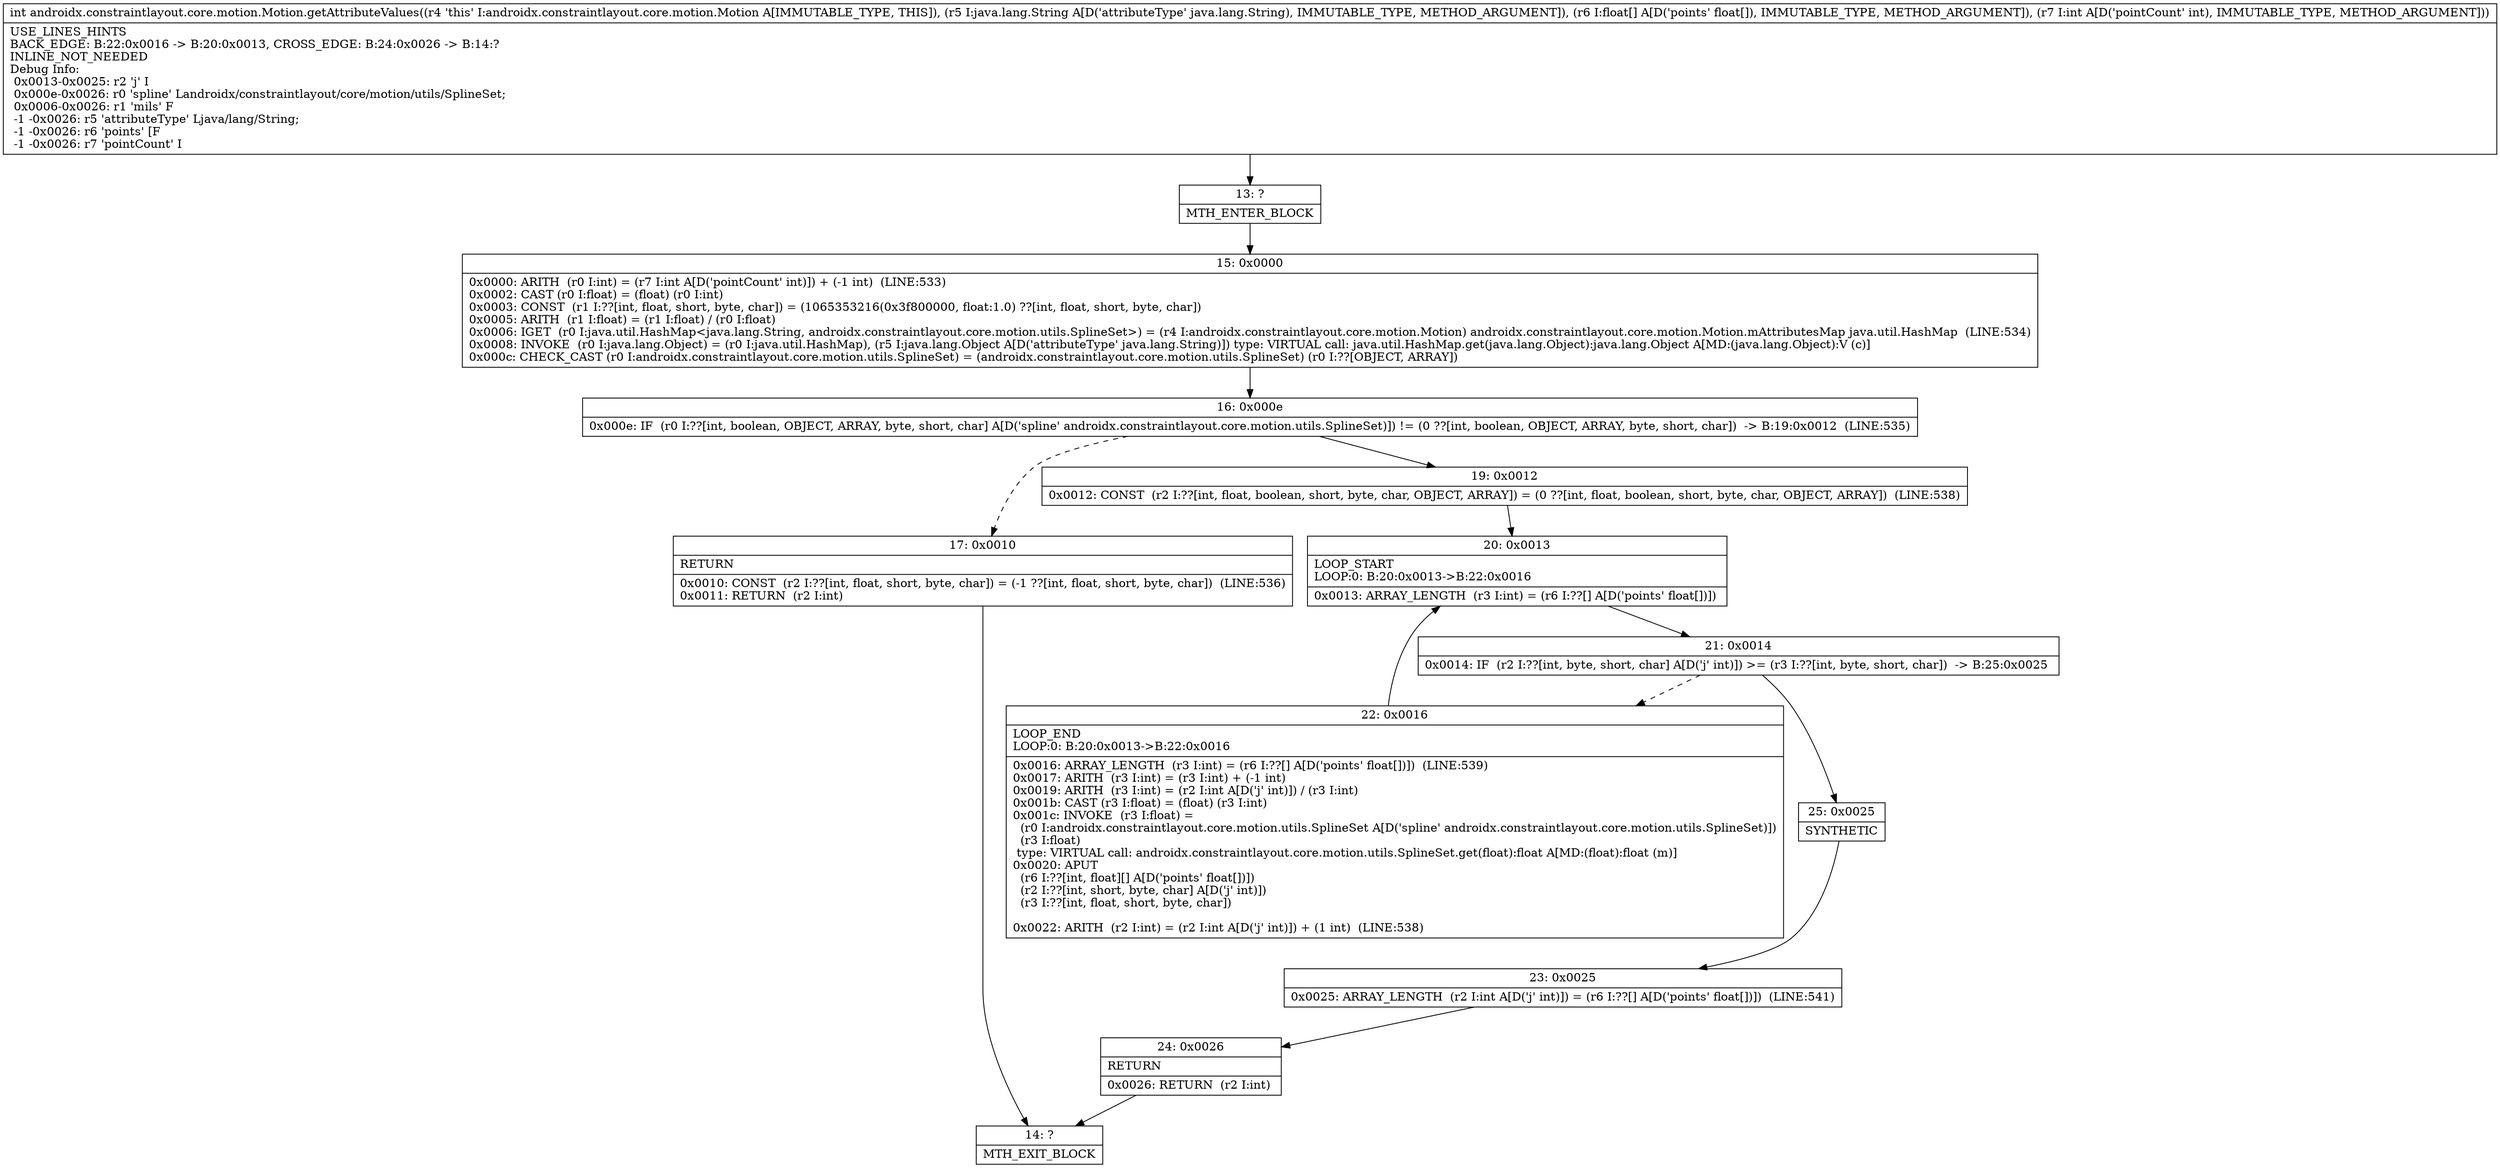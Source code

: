 digraph "CFG forandroidx.constraintlayout.core.motion.Motion.getAttributeValues(Ljava\/lang\/String;[FI)I" {
Node_13 [shape=record,label="{13\:\ ?|MTH_ENTER_BLOCK\l}"];
Node_15 [shape=record,label="{15\:\ 0x0000|0x0000: ARITH  (r0 I:int) = (r7 I:int A[D('pointCount' int)]) + (\-1 int)  (LINE:533)\l0x0002: CAST (r0 I:float) = (float) (r0 I:int) \l0x0003: CONST  (r1 I:??[int, float, short, byte, char]) = (1065353216(0x3f800000, float:1.0) ??[int, float, short, byte, char]) \l0x0005: ARITH  (r1 I:float) = (r1 I:float) \/ (r0 I:float) \l0x0006: IGET  (r0 I:java.util.HashMap\<java.lang.String, androidx.constraintlayout.core.motion.utils.SplineSet\>) = (r4 I:androidx.constraintlayout.core.motion.Motion) androidx.constraintlayout.core.motion.Motion.mAttributesMap java.util.HashMap  (LINE:534)\l0x0008: INVOKE  (r0 I:java.lang.Object) = (r0 I:java.util.HashMap), (r5 I:java.lang.Object A[D('attributeType' java.lang.String)]) type: VIRTUAL call: java.util.HashMap.get(java.lang.Object):java.lang.Object A[MD:(java.lang.Object):V (c)]\l0x000c: CHECK_CAST (r0 I:androidx.constraintlayout.core.motion.utils.SplineSet) = (androidx.constraintlayout.core.motion.utils.SplineSet) (r0 I:??[OBJECT, ARRAY]) \l}"];
Node_16 [shape=record,label="{16\:\ 0x000e|0x000e: IF  (r0 I:??[int, boolean, OBJECT, ARRAY, byte, short, char] A[D('spline' androidx.constraintlayout.core.motion.utils.SplineSet)]) != (0 ??[int, boolean, OBJECT, ARRAY, byte, short, char])  \-\> B:19:0x0012  (LINE:535)\l}"];
Node_17 [shape=record,label="{17\:\ 0x0010|RETURN\l|0x0010: CONST  (r2 I:??[int, float, short, byte, char]) = (\-1 ??[int, float, short, byte, char])  (LINE:536)\l0x0011: RETURN  (r2 I:int) \l}"];
Node_14 [shape=record,label="{14\:\ ?|MTH_EXIT_BLOCK\l}"];
Node_19 [shape=record,label="{19\:\ 0x0012|0x0012: CONST  (r2 I:??[int, float, boolean, short, byte, char, OBJECT, ARRAY]) = (0 ??[int, float, boolean, short, byte, char, OBJECT, ARRAY])  (LINE:538)\l}"];
Node_20 [shape=record,label="{20\:\ 0x0013|LOOP_START\lLOOP:0: B:20:0x0013\-\>B:22:0x0016\l|0x0013: ARRAY_LENGTH  (r3 I:int) = (r6 I:??[] A[D('points' float[])]) \l}"];
Node_21 [shape=record,label="{21\:\ 0x0014|0x0014: IF  (r2 I:??[int, byte, short, char] A[D('j' int)]) \>= (r3 I:??[int, byte, short, char])  \-\> B:25:0x0025 \l}"];
Node_22 [shape=record,label="{22\:\ 0x0016|LOOP_END\lLOOP:0: B:20:0x0013\-\>B:22:0x0016\l|0x0016: ARRAY_LENGTH  (r3 I:int) = (r6 I:??[] A[D('points' float[])])  (LINE:539)\l0x0017: ARITH  (r3 I:int) = (r3 I:int) + (\-1 int) \l0x0019: ARITH  (r3 I:int) = (r2 I:int A[D('j' int)]) \/ (r3 I:int) \l0x001b: CAST (r3 I:float) = (float) (r3 I:int) \l0x001c: INVOKE  (r3 I:float) = \l  (r0 I:androidx.constraintlayout.core.motion.utils.SplineSet A[D('spline' androidx.constraintlayout.core.motion.utils.SplineSet)])\l  (r3 I:float)\l type: VIRTUAL call: androidx.constraintlayout.core.motion.utils.SplineSet.get(float):float A[MD:(float):float (m)]\l0x0020: APUT  \l  (r6 I:??[int, float][] A[D('points' float[])])\l  (r2 I:??[int, short, byte, char] A[D('j' int)])\l  (r3 I:??[int, float, short, byte, char])\l \l0x0022: ARITH  (r2 I:int) = (r2 I:int A[D('j' int)]) + (1 int)  (LINE:538)\l}"];
Node_25 [shape=record,label="{25\:\ 0x0025|SYNTHETIC\l}"];
Node_23 [shape=record,label="{23\:\ 0x0025|0x0025: ARRAY_LENGTH  (r2 I:int A[D('j' int)]) = (r6 I:??[] A[D('points' float[])])  (LINE:541)\l}"];
Node_24 [shape=record,label="{24\:\ 0x0026|RETURN\l|0x0026: RETURN  (r2 I:int) \l}"];
MethodNode[shape=record,label="{int androidx.constraintlayout.core.motion.Motion.getAttributeValues((r4 'this' I:androidx.constraintlayout.core.motion.Motion A[IMMUTABLE_TYPE, THIS]), (r5 I:java.lang.String A[D('attributeType' java.lang.String), IMMUTABLE_TYPE, METHOD_ARGUMENT]), (r6 I:float[] A[D('points' float[]), IMMUTABLE_TYPE, METHOD_ARGUMENT]), (r7 I:int A[D('pointCount' int), IMMUTABLE_TYPE, METHOD_ARGUMENT]))  | USE_LINES_HINTS\lBACK_EDGE: B:22:0x0016 \-\> B:20:0x0013, CROSS_EDGE: B:24:0x0026 \-\> B:14:?\lINLINE_NOT_NEEDED\lDebug Info:\l  0x0013\-0x0025: r2 'j' I\l  0x000e\-0x0026: r0 'spline' Landroidx\/constraintlayout\/core\/motion\/utils\/SplineSet;\l  0x0006\-0x0026: r1 'mils' F\l  \-1 \-0x0026: r5 'attributeType' Ljava\/lang\/String;\l  \-1 \-0x0026: r6 'points' [F\l  \-1 \-0x0026: r7 'pointCount' I\l}"];
MethodNode -> Node_13;Node_13 -> Node_15;
Node_15 -> Node_16;
Node_16 -> Node_17[style=dashed];
Node_16 -> Node_19;
Node_17 -> Node_14;
Node_19 -> Node_20;
Node_20 -> Node_21;
Node_21 -> Node_22[style=dashed];
Node_21 -> Node_25;
Node_22 -> Node_20;
Node_25 -> Node_23;
Node_23 -> Node_24;
Node_24 -> Node_14;
}

